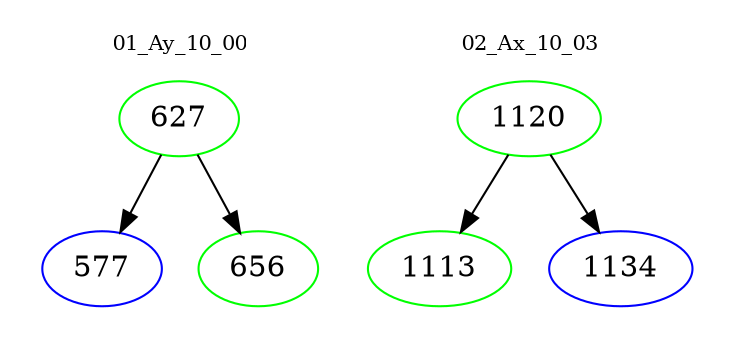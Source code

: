 digraph{
subgraph cluster_0 {
color = white
label = "01_Ay_10_00";
fontsize=10;
T0_627 [label="627", color="green"]
T0_627 -> T0_577 [color="black"]
T0_577 [label="577", color="blue"]
T0_627 -> T0_656 [color="black"]
T0_656 [label="656", color="green"]
}
subgraph cluster_1 {
color = white
label = "02_Ax_10_03";
fontsize=10;
T1_1120 [label="1120", color="green"]
T1_1120 -> T1_1113 [color="black"]
T1_1113 [label="1113", color="green"]
T1_1120 -> T1_1134 [color="black"]
T1_1134 [label="1134", color="blue"]
}
}
